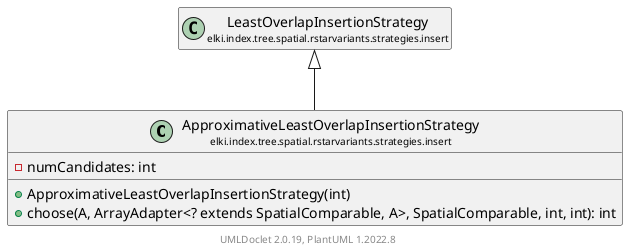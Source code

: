 @startuml
    remove .*\.(Instance|Par|Parameterizer|Factory)$
    set namespaceSeparator none
    hide empty fields
    hide empty methods

    class "<size:14>ApproximativeLeastOverlapInsertionStrategy\n<size:10>elki.index.tree.spatial.rstarvariants.strategies.insert" as elki.index.tree.spatial.rstarvariants.strategies.insert.ApproximativeLeastOverlapInsertionStrategy [[ApproximativeLeastOverlapInsertionStrategy.html]] {
        -numCandidates: int
        +ApproximativeLeastOverlapInsertionStrategy(int)
        +choose(A, ArrayAdapter<? extends SpatialComparable, A>, SpatialComparable, int, int): int
    }

    class "<size:14>LeastOverlapInsertionStrategy\n<size:10>elki.index.tree.spatial.rstarvariants.strategies.insert" as elki.index.tree.spatial.rstarvariants.strategies.insert.LeastOverlapInsertionStrategy [[LeastOverlapInsertionStrategy.html]]
    class "<size:14>ApproximativeLeastOverlapInsertionStrategy.Par\n<size:10>elki.index.tree.spatial.rstarvariants.strategies.insert" as elki.index.tree.spatial.rstarvariants.strategies.insert.ApproximativeLeastOverlapInsertionStrategy.Par [[ApproximativeLeastOverlapInsertionStrategy.Par.html]]

    elki.index.tree.spatial.rstarvariants.strategies.insert.LeastOverlapInsertionStrategy <|-- elki.index.tree.spatial.rstarvariants.strategies.insert.ApproximativeLeastOverlapInsertionStrategy
    elki.index.tree.spatial.rstarvariants.strategies.insert.ApproximativeLeastOverlapInsertionStrategy +-- elki.index.tree.spatial.rstarvariants.strategies.insert.ApproximativeLeastOverlapInsertionStrategy.Par

    center footer UMLDoclet 2.0.19, PlantUML 1.2022.8
@enduml
